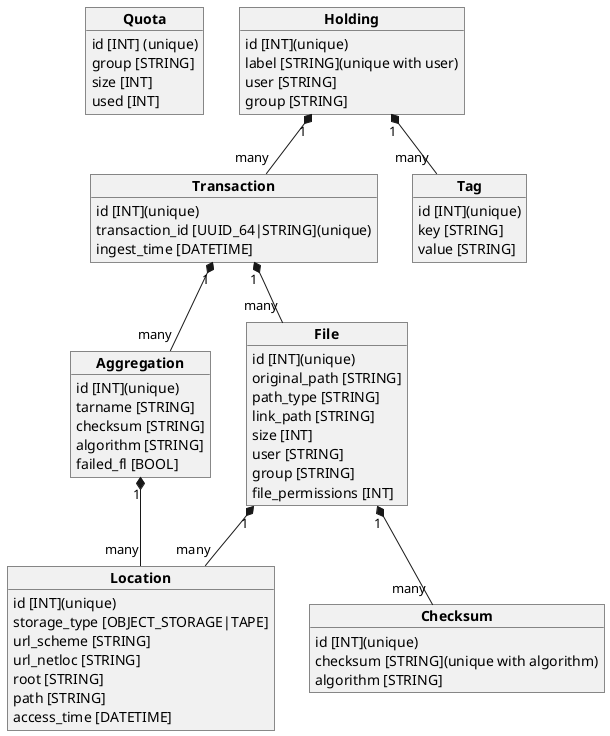 @startuml catalog_db

object "**Quota**" as quota {
    id [INT] (unique)
    group [STRING]
    size [INT]
    used [INT]
}

object "**Holding**" as holding {
    id [INT](unique)
    label [STRING](unique with user)
    user [STRING]
    group [STRING]
}

object "**Transaction**" as transaction {
    id [INT](unique)
    transaction_id [UUID_64|STRING](unique)
    ingest_time [DATETIME]
}

object "**Tag**" as tag {
    id [INT](unique)
    key [STRING]
    value [STRING]
}

object "**Aggregation**" as aggregation {
    id [INT](unique)
    tarname [STRING]
    checksum [STRING]
    algorithm [STRING]
    failed_fl [BOOL]
}

object "**File**" as file {
    id [INT](unique)
    original_path [STRING]
    path_type [STRING]
    link_path [STRING]
    size [INT]
    user [STRING]
    group [STRING]
    file_permissions [INT]
}

object "**Location**" as location {
    id [INT](unique)
    storage_type [OBJECT_STORAGE|TAPE]
    url_scheme [STRING]
    url_netloc [STRING]
    root [STRING]
    path [STRING]
    access_time [DATETIME]
}

object "**Checksum**" as checksum {
    id [INT](unique)
    checksum [STRING](unique with algorithm)
    algorithm [STRING]
}

aggregation "1"  *-- "many" location
'holding "1" *-- "many" aggregation
transaction "1" *-- "many" file
transaction "1" *-- "many" aggregation
holding "1" *-- "many" transaction
holding "1" *-- "many" tag
file "1" *-- "many" location
file "1" *-- "many" checksum
@enduml
